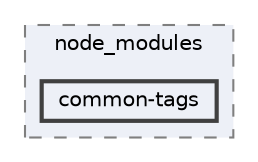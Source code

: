digraph "pkiclassroomrescheduler/src/main/frontend/node_modules/common-tags"
{
 // LATEX_PDF_SIZE
  bgcolor="transparent";
  edge [fontname=Helvetica,fontsize=10,labelfontname=Helvetica,labelfontsize=10];
  node [fontname=Helvetica,fontsize=10,shape=box,height=0.2,width=0.4];
  compound=true
  subgraph clusterdir_72953eda66ccb3a2722c28e1c3e6c23b {
    graph [ bgcolor="#edf0f7", pencolor="grey50", label="node_modules", fontname=Helvetica,fontsize=10 style="filled,dashed", URL="dir_72953eda66ccb3a2722c28e1c3e6c23b.html",tooltip=""]
  dir_ab729f6c16466190b53edbd4385c22e5 [label="common-tags", fillcolor="#edf0f7", color="grey25", style="filled,bold", URL="dir_ab729f6c16466190b53edbd4385c22e5.html",tooltip=""];
  }
}
